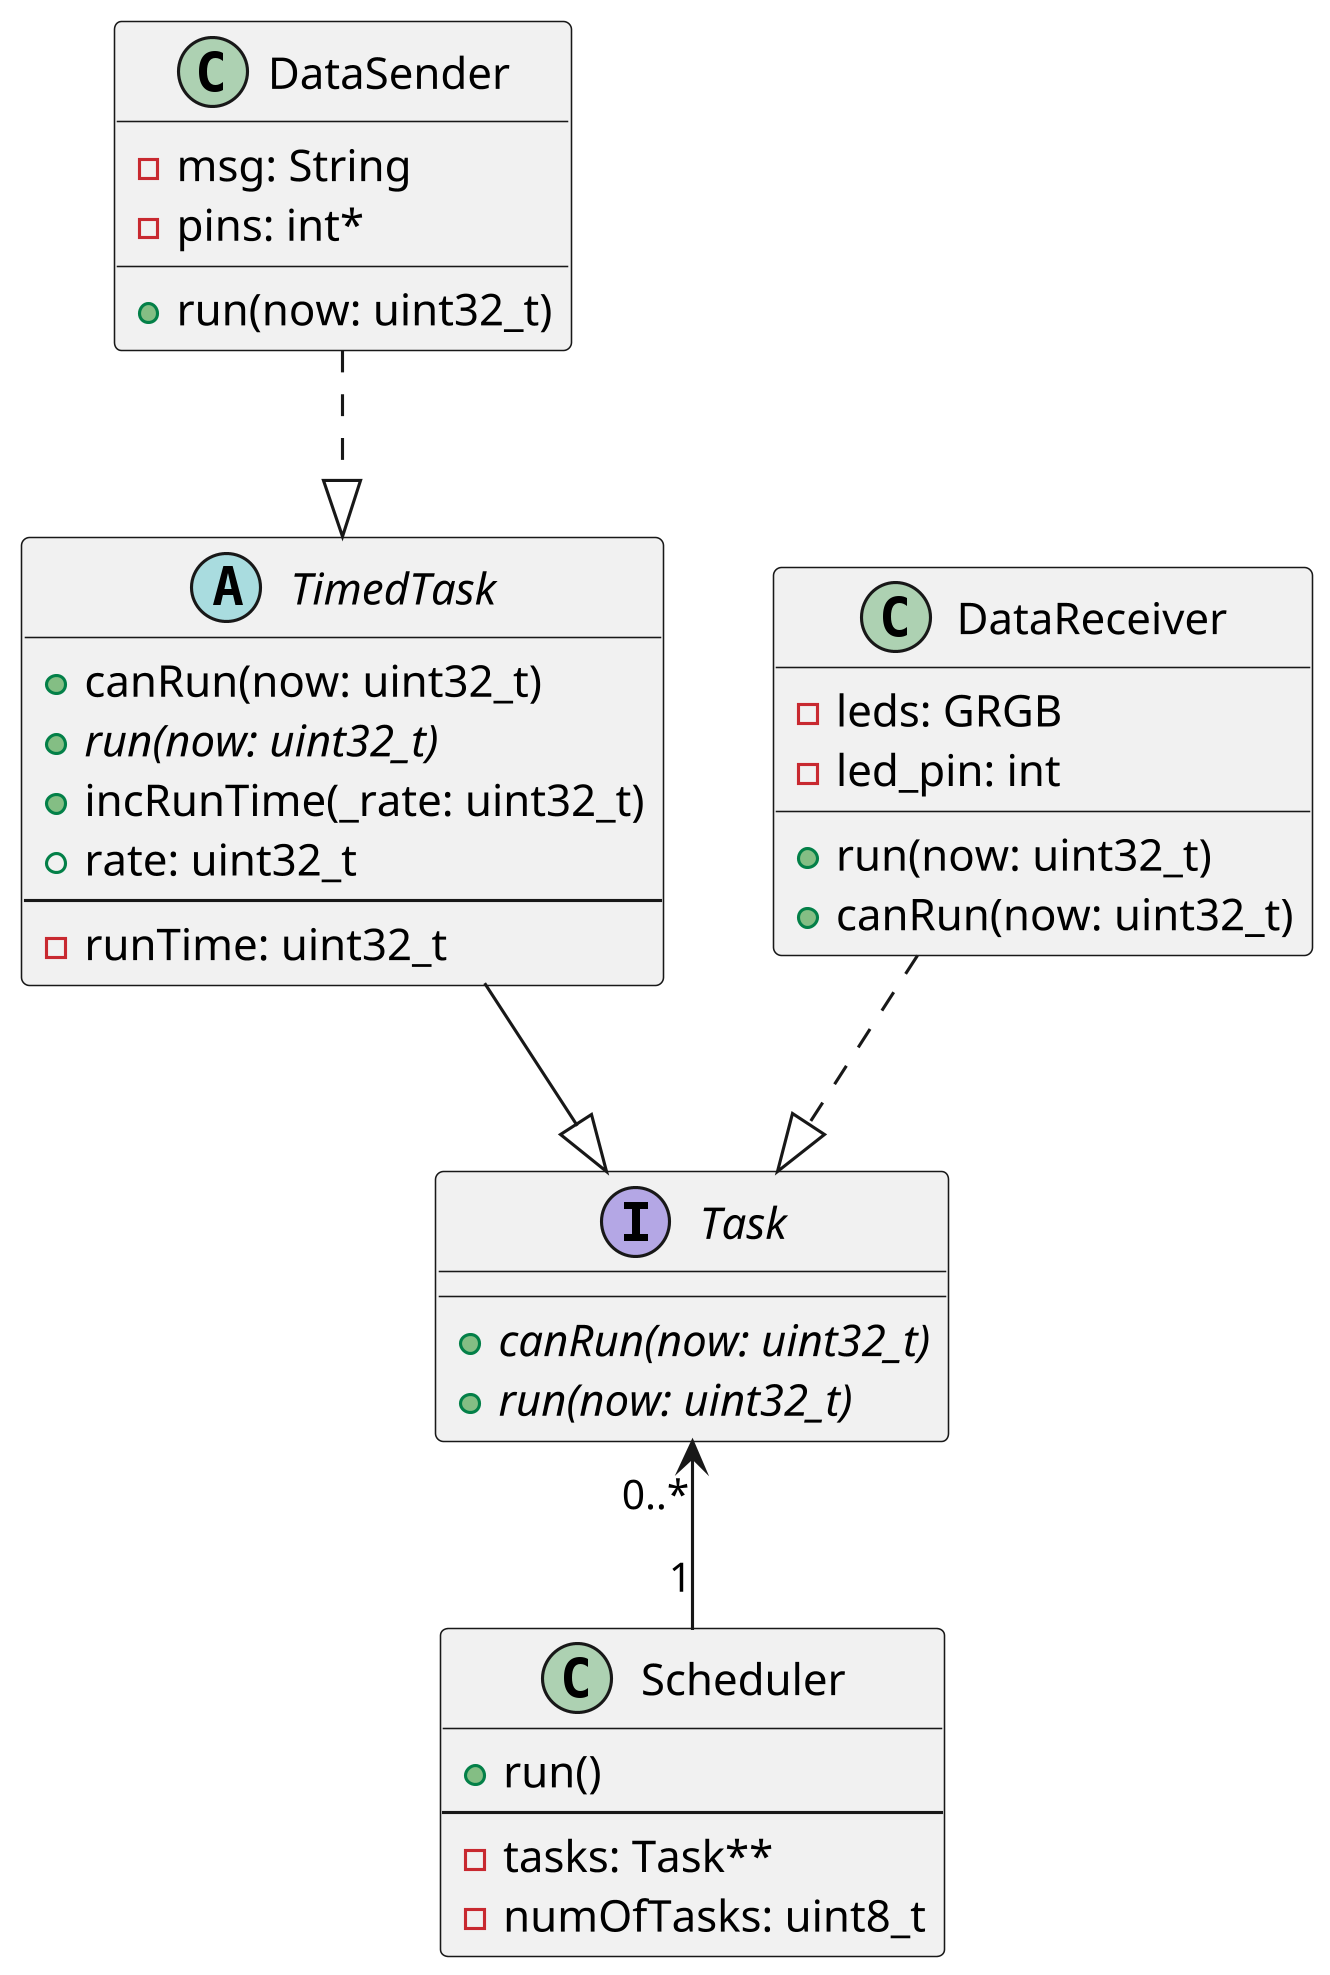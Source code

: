 
@startuml
skinparam dpi 300
interface Task {
    + {abstract} canRun(now: uint32_t)
    + {abstract} run(now: uint32_t)
}

abstract TimedTask {
    + canRun(now: uint32_t)
    + {abstract} run(now: uint32_t)
    + incRunTime(_rate: uint32_t)
    + rate: uint32_t
    --
    - runTime: uint32_t
}

class Scheduler {
    + run()
    --
    - tasks: Task**
    - numOfTasks: uint8_t
}

class DataSender {
    - msg: String
    - pins: int*
    + run(now: uint32_t)
}

class DataReceiver {
    - leds: GRGB
    - led_pin: int
    + run(now: uint32_t)
    + canRun(now: uint32_t)
}

TimedTask --|> Task
Scheduler "1" -up-> "0..*" Task

DataReceiver .down.|> Task
DataSender .down.|> TimedTask
@enduml